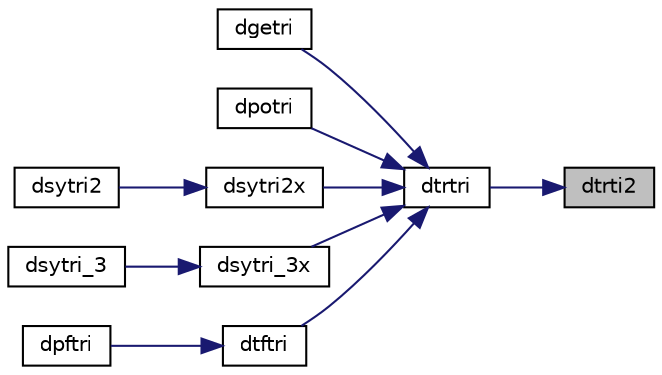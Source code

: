 digraph "dtrti2"
{
 // LATEX_PDF_SIZE
  edge [fontname="Helvetica",fontsize="10",labelfontname="Helvetica",labelfontsize="10"];
  node [fontname="Helvetica",fontsize="10",shape=record];
  rankdir="RL";
  Node1 [label="dtrti2",height=0.2,width=0.4,color="black", fillcolor="grey75", style="filled", fontcolor="black",tooltip="DTRTI2 computes the inverse of a triangular matrix (unblocked algorithm)."];
  Node1 -> Node2 [dir="back",color="midnightblue",fontsize="10",style="solid",fontname="Helvetica"];
  Node2 [label="dtrtri",height=0.2,width=0.4,color="black", fillcolor="white", style="filled",URL="$dtrtri_8f.html#a97c5ddb103f5f6bc2dc060886aaf2ffc",tooltip="DTRTRI"];
  Node2 -> Node3 [dir="back",color="midnightblue",fontsize="10",style="solid",fontname="Helvetica"];
  Node3 [label="dgetri",height=0.2,width=0.4,color="black", fillcolor="white", style="filled",URL="$dgetri_8f.html#a56d9c860ce4ce42ded7f914fdb0683ff",tooltip="DGETRI"];
  Node2 -> Node4 [dir="back",color="midnightblue",fontsize="10",style="solid",fontname="Helvetica"];
  Node4 [label="dpotri",height=0.2,width=0.4,color="black", fillcolor="white", style="filled",URL="$dpotri_8f.html#a9dfc04beae56a3b1c1f75eebc838c14c",tooltip="DPOTRI"];
  Node2 -> Node5 [dir="back",color="midnightblue",fontsize="10",style="solid",fontname="Helvetica"];
  Node5 [label="dsytri2x",height=0.2,width=0.4,color="black", fillcolor="white", style="filled",URL="$dsytri2x_8f.html#a07bd3f2e70c93074ff28bce809b047e5",tooltip="DSYTRI2X"];
  Node5 -> Node6 [dir="back",color="midnightblue",fontsize="10",style="solid",fontname="Helvetica"];
  Node6 [label="dsytri2",height=0.2,width=0.4,color="black", fillcolor="white", style="filled",URL="$dsytri2_8f.html#a6a3be7737b1a49bb70bf6ac514b3ca34",tooltip="DSYTRI2"];
  Node2 -> Node7 [dir="back",color="midnightblue",fontsize="10",style="solid",fontname="Helvetica"];
  Node7 [label="dsytri_3x",height=0.2,width=0.4,color="black", fillcolor="white", style="filled",URL="$dsytri__3x_8f.html#a30662c24077d8587b2673bdee19c1669",tooltip="DSYTRI_3X"];
  Node7 -> Node8 [dir="back",color="midnightblue",fontsize="10",style="solid",fontname="Helvetica"];
  Node8 [label="dsytri_3",height=0.2,width=0.4,color="black", fillcolor="white", style="filled",URL="$dsytri__3_8f.html#a890066e27268f95fcce4b90fc68ffe14",tooltip="DSYTRI_3"];
  Node2 -> Node9 [dir="back",color="midnightblue",fontsize="10",style="solid",fontname="Helvetica"];
  Node9 [label="dtftri",height=0.2,width=0.4,color="black", fillcolor="white", style="filled",URL="$dtftri_8f.html#a5b922e698e6f3abee1e5d8719e1fede1",tooltip="DTFTRI"];
  Node9 -> Node10 [dir="back",color="midnightblue",fontsize="10",style="solid",fontname="Helvetica"];
  Node10 [label="dpftri",height=0.2,width=0.4,color="black", fillcolor="white", style="filled",URL="$dpftri_8f.html#a8efed1fd6d617d97726376cff99fe77d",tooltip="DPFTRI"];
}
